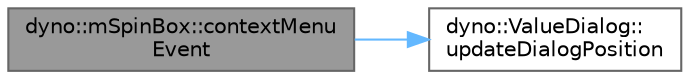 digraph "dyno::mSpinBox::contextMenuEvent"
{
 // LATEX_PDF_SIZE
  bgcolor="transparent";
  edge [fontname=Helvetica,fontsize=10,labelfontname=Helvetica,labelfontsize=10];
  node [fontname=Helvetica,fontsize=10,shape=box,height=0.2,width=0.4];
  rankdir="LR";
  Node1 [id="Node000001",label="dyno::mSpinBox::contextMenu\lEvent",height=0.2,width=0.4,color="gray40", fillcolor="grey60", style="filled", fontcolor="black",tooltip=" "];
  Node1 -> Node2 [id="edge1_Node000001_Node000002",color="steelblue1",style="solid",tooltip=" "];
  Node2 [id="Node000002",label="dyno::ValueDialog::\lupdateDialogPosition",height=0.2,width=0.4,color="grey40", fillcolor="white", style="filled",URL="$classdyno_1_1_value_dialog.html#ac1dbb960db093a687818e116eea20b67",tooltip=" "];
}
